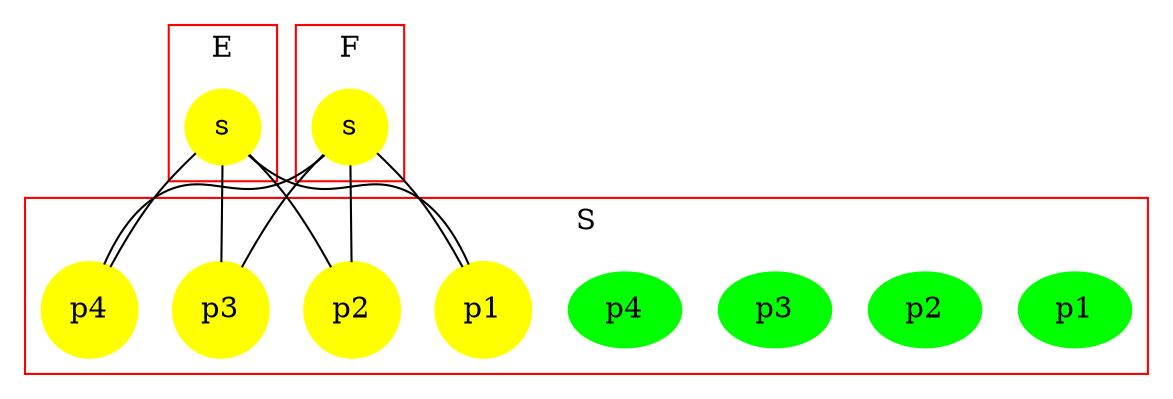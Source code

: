 #This file has been computed by KaSa: a Static Analyzer for Kappa (Kappa Static Analyzer (DomainBased-3008-gb2a8e1a))
#Download sources/binaries at https://github.com/Kappa-Dev/KaSim
#
#Analysis launched at 2017/04/25 14:24:53 (GMT+2) on wf173.di.ens.fr
#Command line is: KaSa e4.ka --compute-symmetries
#
#This file contains the description of the contact map in dot.
#Please use graphviz (http://www.graphviz.org) or OmniGraffle to export it to a PDF
#
graph G{ 
subgraph cluster0 {
   0.0 [style = filled label = "s" shape =circle color = yellow size = "5"]
label =  "E";  shape = rectangle; color = red
} ; 
subgraph cluster1 {
   1.0 [style = filled label = "s" shape =circle color = yellow size = "5"]
label =  "F";  shape = rectangle; color = red
} ; 
subgraph cluster2 {
   2.0 [style = filled label = "p1" shape =ellipse color = green size = "5"]
   2.1 [style = filled label = "p2" shape =ellipse color = green size = "5"]
   2.2 [style = filled label = "p3" shape =ellipse color = green size = "5"]
   2.3 [style = filled label = "p4" shape =ellipse color = green size = "5"]
   2.4 [style = filled label = "p1" shape =circle color = yellow size = "5"]
   2.5 [style = filled label = "p2" shape =circle color = yellow size = "5"]
   2.6 [style = filled label = "p3" shape =circle color = yellow size = "5"]
   2.7 [style = filled label = "p4" shape =circle color = yellow size = "5"]
label =  "S";  shape = rectangle; color = red
} ; 
0.0 -- 2.4
0.0 -- 2.5
0.0 -- 2.6
0.0 -- 2.7
1.0 -- 2.4
1.0 -- 2.5
1.0 -- 2.6
1.0 -- 2.7
}
